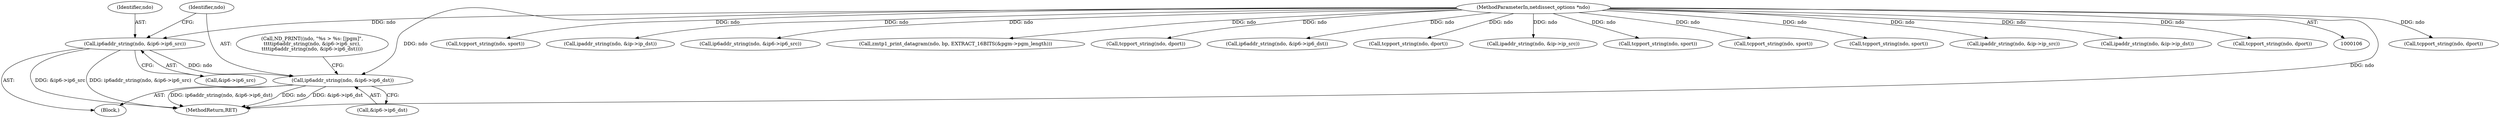 digraph "0_tcpdump_4601c685e7fd19c3724d5e499c69b8d3ec49933e@pointer" {
"1000169" [label="(Call,ip6addr_string(ndo, &ip6->ip6_src))"];
"1000107" [label="(MethodParameterIn,netdissect_options *ndo)"];
"1000175" [label="(Call,ip6addr_string(ndo, &ip6->ip6_dst))"];
"1000177" [label="(Call,&ip6->ip6_dst)"];
"1000176" [label="(Identifier,ndo)"];
"1000299" [label="(Call,tcpport_string(ndo, dport))"];
"1000310" [label="(Call,tcpport_string(ndo, sport))"];
"1000169" [label="(Call,ip6addr_string(ndo, &ip6->ip6_src))"];
"1000170" [label="(Identifier,ndo)"];
"1000293" [label="(Call,ipaddr_string(ndo, &ip->ip_dst))"];
"1000233" [label="(Call,ip6addr_string(ndo, &ip6->ip6_src))"];
"1001940" [label="(Call,zmtp1_print_datagram(ndo, bp, EXTRACT_16BITS(&pgm->pgm_length)))"];
"1000107" [label="(MethodParameterIn,netdissect_options *ndo)"];
"1000313" [label="(Call,tcpport_string(ndo, dport))"];
"1000244" [label="(Call,ip6addr_string(ndo, &ip6->ip6_dst))"];
"1000171" [label="(Call,&ip6->ip6_src)"];
"1001962" [label="(MethodReturn,RET)"];
"1000264" [label="(Call,tcpport_string(ndo, dport))"];
"1000190" [label="(Call,ipaddr_string(ndo, &ip->ip_src))"];
"1000261" [label="(Call,tcpport_string(ndo, sport))"];
"1000289" [label="(Call,tcpport_string(ndo, sport))"];
"1000240" [label="(Call,tcpport_string(ndo, sport))"];
"1000282" [label="(Call,ipaddr_string(ndo, &ip->ip_src))"];
"1000196" [label="(Call,ipaddr_string(ndo, &ip->ip_dst))"];
"1000175" [label="(Call,ip6addr_string(ndo, &ip6->ip6_dst))"];
"1000168" [label="(Block,)"];
"1000250" [label="(Call,tcpport_string(ndo, dport))"];
"1000163" [label="(Call,ND_PRINT((ndo, \"%s > %s: [|pgm]\",\n\t\t\t\tip6addr_string(ndo, &ip6->ip6_src),\n\t\t\t\tip6addr_string(ndo, &ip6->ip6_dst))))"];
"1000169" -> "1000168"  [label="AST: "];
"1000169" -> "1000171"  [label="CFG: "];
"1000170" -> "1000169"  [label="AST: "];
"1000171" -> "1000169"  [label="AST: "];
"1000176" -> "1000169"  [label="CFG: "];
"1000169" -> "1001962"  [label="DDG: ip6addr_string(ndo, &ip6->ip6_src)"];
"1000169" -> "1001962"  [label="DDG: &ip6->ip6_src"];
"1000107" -> "1000169"  [label="DDG: ndo"];
"1000169" -> "1000175"  [label="DDG: ndo"];
"1000107" -> "1000106"  [label="AST: "];
"1000107" -> "1001962"  [label="DDG: ndo"];
"1000107" -> "1000175"  [label="DDG: ndo"];
"1000107" -> "1000190"  [label="DDG: ndo"];
"1000107" -> "1000196"  [label="DDG: ndo"];
"1000107" -> "1000233"  [label="DDG: ndo"];
"1000107" -> "1000240"  [label="DDG: ndo"];
"1000107" -> "1000244"  [label="DDG: ndo"];
"1000107" -> "1000250"  [label="DDG: ndo"];
"1000107" -> "1000261"  [label="DDG: ndo"];
"1000107" -> "1000264"  [label="DDG: ndo"];
"1000107" -> "1000282"  [label="DDG: ndo"];
"1000107" -> "1000289"  [label="DDG: ndo"];
"1000107" -> "1000293"  [label="DDG: ndo"];
"1000107" -> "1000299"  [label="DDG: ndo"];
"1000107" -> "1000310"  [label="DDG: ndo"];
"1000107" -> "1000313"  [label="DDG: ndo"];
"1000107" -> "1001940"  [label="DDG: ndo"];
"1000175" -> "1000168"  [label="AST: "];
"1000175" -> "1000177"  [label="CFG: "];
"1000176" -> "1000175"  [label="AST: "];
"1000177" -> "1000175"  [label="AST: "];
"1000163" -> "1000175"  [label="CFG: "];
"1000175" -> "1001962"  [label="DDG: ndo"];
"1000175" -> "1001962"  [label="DDG: &ip6->ip6_dst"];
"1000175" -> "1001962"  [label="DDG: ip6addr_string(ndo, &ip6->ip6_dst)"];
}
